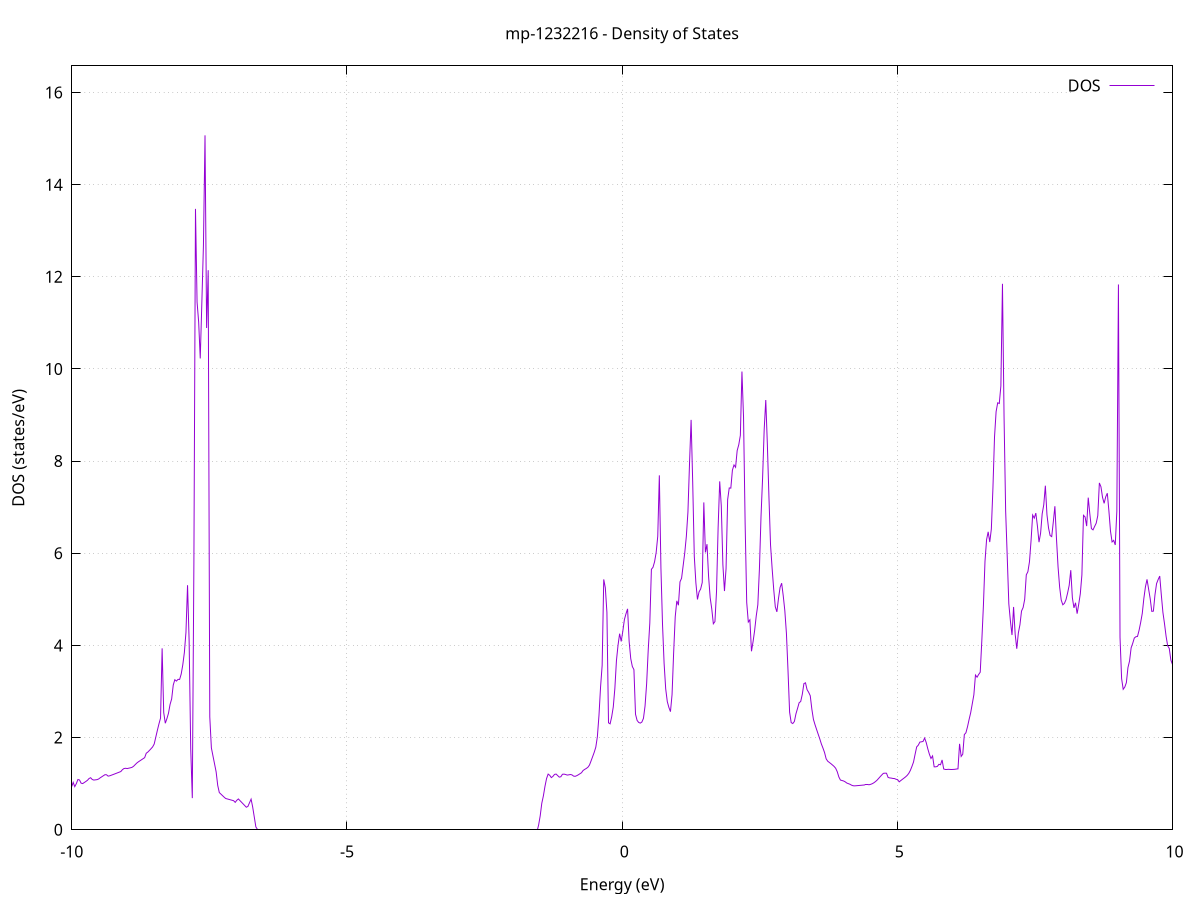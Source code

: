 set title 'mp-1232216 - Density of States'
set xlabel 'Energy (eV)'
set ylabel 'DOS (states/eV)'
set grid
set xrange [-10:10]
set yrange [0:16.577]
set xzeroaxis lt -1
set terminal png size 800,600
set output 'mp-1232216_dos_gnuplot.png'
plot '-' using 1:2 with lines title 'DOS'
-37.799900 0.000000
-37.771100 0.000000
-37.742200 0.000000
-37.713300 0.000000
-37.684500 0.000000
-37.655600 0.000000
-37.626700 0.000000
-37.597900 0.000000
-37.569000 0.000000
-37.540200 0.000000
-37.511300 0.000000
-37.482400 0.000000
-37.453600 0.000000
-37.424700 0.000000
-37.395800 0.000000
-37.367000 0.000000
-37.338100 0.000000
-37.309200 0.000000
-37.280400 0.000000
-37.251500 0.000000
-37.222700 0.000000
-37.193800 0.000000
-37.164900 0.000000
-37.136100 0.000000
-37.107200 0.000000
-37.078300 0.000000
-37.049500 0.000000
-37.020600 0.000000
-36.991700 0.000000
-36.962900 0.000000
-36.934000 0.000000
-36.905100 0.000000
-36.876300 0.000000
-36.847400 0.000000
-36.818600 0.000000
-36.789700 0.000000
-36.760800 0.000000
-36.732000 0.000000
-36.703100 0.000000
-36.674200 0.000000
-36.645400 0.000000
-36.616500 0.000000
-36.587600 0.000000
-36.558800 0.000000
-36.529900 0.000000
-36.501100 0.000000
-36.472200 0.000000
-36.443300 0.000000
-36.414500 0.000000
-36.385600 0.000000
-36.356700 0.000000
-36.327900 0.000000
-36.299000 0.000000
-36.270100 0.000000
-36.241300 0.000000
-36.212400 0.000000
-36.183500 0.000000
-36.154700 0.000000
-36.125800 0.000000
-36.097000 0.000000
-36.068100 0.000000
-36.039200 0.000000
-36.010400 0.000000
-35.981500 0.000000
-35.952600 0.000000
-35.923800 0.000000
-35.894900 0.000000
-35.866000 0.000000
-35.837200 0.000000
-35.808300 0.000000
-35.779400 0.000000
-35.750600 0.000000
-35.721700 0.000000
-35.692900 0.000000
-35.664000 0.000000
-35.635100 0.000000
-35.606300 0.000000
-35.577400 0.000000
-35.548500 0.000000
-35.519700 0.000000
-35.490800 0.000000
-35.461900 0.000000
-35.433100 0.000000
-35.404200 0.000000
-35.375400 0.000000
-35.346500 0.000000
-35.317600 0.000000
-35.288800 0.000000
-35.259900 0.000000
-35.231000 0.000000
-35.202200 0.000000
-35.173300 169.373000
-35.144400 0.000000
-35.115600 0.000000
-35.086700 0.000000
-35.057800 0.000000
-35.029000 0.000000
-35.000100 0.000000
-34.971300 0.000000
-34.942400 0.000000
-34.913500 0.000000
-34.884700 0.000000
-34.855800 0.000000
-34.826900 0.000000
-34.798100 0.000000
-34.769200 0.000000
-34.740300 0.000000
-34.711500 0.000000
-34.682600 0.000000
-34.653800 0.000000
-34.624900 0.000000
-34.596000 0.000000
-34.567200 0.000000
-34.538300 0.000000
-34.509400 0.000000
-34.480600 0.000000
-34.451700 0.000000
-34.422800 0.000000
-34.394000 0.000000
-34.365100 0.000000
-34.336200 0.000000
-34.307400 0.000000
-34.278500 0.000000
-34.249700 0.000000
-34.220800 0.000000
-34.191900 0.000000
-34.163100 0.000000
-34.134200 0.000000
-34.105300 0.000000
-34.076500 0.000000
-34.047600 0.000000
-34.018700 0.000000
-33.989900 0.000000
-33.961000 0.000000
-33.932200 0.000000
-33.903300 0.000000
-33.874400 0.000000
-33.845600 0.000000
-33.816700 0.000000
-33.787800 0.000000
-33.759000 0.000000
-33.730100 0.000000
-33.701200 0.000000
-33.672400 0.000000
-33.643500 0.000000
-33.614600 0.000000
-33.585800 0.000000
-33.556900 0.000000
-33.528100 0.000000
-33.499200 0.000000
-33.470300 0.000000
-33.441500 0.000000
-33.412600 0.000000
-33.383700 0.000000
-33.354900 0.000000
-33.326000 0.000000
-33.297100 0.000000
-33.268300 0.000000
-33.239400 0.000000
-33.210500 0.000000
-33.181700 0.000000
-33.152800 0.000000
-33.124000 0.000000
-33.095100 0.000000
-33.066200 0.000000
-33.037400 0.000000
-33.008500 0.000000
-32.979600 0.000000
-32.950800 0.000000
-32.921900 0.000000
-32.893000 0.000000
-32.864200 0.000000
-32.835300 0.000000
-32.806500 0.000000
-32.777600 0.000000
-32.748700 0.000000
-32.719900 0.000000
-32.691000 0.000000
-32.662100 0.000000
-32.633300 0.000000
-32.604400 0.000000
-32.575500 0.000000
-32.546700 0.000000
-32.517800 0.000000
-32.488900 0.000000
-32.460100 0.000000
-32.431200 0.000000
-32.402400 0.000000
-32.373500 0.000000
-32.344600 0.000000
-32.315800 0.000000
-32.286900 0.000000
-32.258000 0.000000
-32.229200 0.000000
-32.200300 0.000000
-32.171400 0.000000
-32.142600 0.000000
-32.113700 0.000000
-32.084900 0.000000
-32.056000 0.000000
-32.027100 0.000000
-31.998300 0.000000
-31.969400 0.000000
-31.940500 0.000000
-31.911700 0.000000
-31.882800 0.000000
-31.853900 0.000000
-31.825100 0.000000
-31.796200 0.000000
-31.767300 0.000000
-31.738500 0.000000
-31.709600 0.000000
-31.680800 0.000000
-31.651900 0.000000
-31.623000 0.000000
-31.594200 0.000000
-31.565300 0.000000
-31.536400 0.000000
-31.507600 0.000000
-31.478700 0.000000
-31.449800 0.000000
-31.421000 0.000000
-31.392100 0.000000
-31.363300 0.000000
-31.334400 0.000000
-31.305500 0.000000
-31.276700 0.000000
-31.247800 0.000000
-31.218900 0.000000
-31.190100 0.000000
-31.161200 0.000000
-31.132300 0.000000
-31.103500 0.000000
-31.074600 0.000000
-31.045700 0.000000
-31.016900 0.000000
-30.988000 0.000000
-30.959200 0.000000
-30.930300 0.000000
-30.901400 0.000000
-30.872600 0.000000
-30.843700 0.000000
-30.814800 0.000000
-30.786000 0.000000
-30.757100 0.000000
-30.728200 0.000000
-30.699400 0.000000
-30.670500 0.000000
-30.641600 0.000000
-30.612800 0.000000
-30.583900 0.000000
-30.555100 0.000000
-30.526200 0.000000
-30.497300 0.000000
-30.468500 0.000000
-30.439600 0.000000
-30.410700 0.000000
-30.381900 0.000000
-30.353000 0.000000
-30.324100 0.000000
-30.295300 0.000000
-30.266400 0.000000
-30.237600 0.000000
-30.208700 0.000000
-30.179800 0.000000
-30.151000 0.000000
-30.122100 0.000000
-30.093200 0.000000
-30.064400 0.000000
-30.035500 0.000000
-30.006600 0.000000
-29.977800 0.000000
-29.948900 0.000000
-29.920000 0.000000
-29.891200 0.000000
-29.862300 0.000000
-29.833500 0.000000
-29.804600 0.000000
-29.775700 0.000000
-29.746900 0.000000
-29.718000 0.000000
-29.689100 0.000000
-29.660300 0.000000
-29.631400 0.000000
-29.602500 0.000000
-29.573700 0.000000
-29.544800 0.000000
-29.516000 0.000000
-29.487100 0.000000
-29.458200 0.000000
-29.429400 0.000000
-29.400500 0.000000
-29.371600 0.000000
-29.342800 0.000000
-29.313900 0.000000
-29.285000 0.000000
-29.256200 0.000000
-29.227300 0.000000
-29.198400 0.000000
-29.169600 0.000000
-29.140700 0.000000
-29.111900 0.000000
-29.083000 0.000000
-29.054100 0.000000
-29.025300 0.000000
-28.996400 0.000000
-28.967500 0.000000
-28.938700 0.000000
-28.909800 0.000000
-28.880900 0.000000
-28.852100 0.000000
-28.823200 0.000000
-28.794300 0.000000
-28.765500 0.000000
-28.736600 0.000000
-28.707800 0.000000
-28.678900 0.000000
-28.650000 0.000000
-28.621200 0.000000
-28.592300 0.000000
-28.563400 0.000000
-28.534600 0.000000
-28.505700 0.000000
-28.476800 0.000000
-28.448000 0.000000
-28.419100 0.000000
-28.390300 0.000000
-28.361400 0.000000
-28.332500 0.000000
-28.303700 0.000000
-28.274800 0.000000
-28.245900 0.000000
-28.217100 0.000000
-28.188200 0.000000
-28.159300 0.000000
-28.130500 0.000000
-28.101600 0.000000
-28.072700 0.000000
-28.043900 0.000000
-28.015000 0.000000
-27.986200 0.000000
-27.957300 0.000000
-27.928400 0.000000
-27.899600 0.000000
-27.870700 0.000000
-27.841800 0.000000
-27.813000 0.000000
-27.784100 0.000000
-27.755200 0.000000
-27.726400 0.000000
-27.697500 0.000000
-27.668700 0.000000
-27.639800 0.000000
-27.610900 0.000000
-27.582100 0.000000
-27.553200 0.000000
-27.524300 0.000000
-27.495500 0.000000
-27.466600 0.000000
-27.437700 0.000000
-27.408900 0.000000
-27.380000 0.000000
-27.351100 0.000000
-27.322300 0.000000
-27.293400 0.000000
-27.264600 0.000000
-27.235700 0.000000
-27.206800 0.000000
-27.178000 0.000000
-27.149100 0.000000
-27.120200 0.000000
-27.091400 0.000000
-27.062500 0.000000
-27.033600 0.000000
-27.004800 0.000000
-26.975900 0.000000
-26.947100 0.000000
-26.918200 0.000000
-26.889300 0.000000
-26.860500 0.000000
-26.831600 0.000000
-26.802700 0.000000
-26.773900 0.000000
-26.745000 0.000000
-26.716100 0.000000
-26.687300 0.000000
-26.658400 0.000000
-26.629500 0.000000
-26.600700 0.000000
-26.571800 0.000000
-26.543000 0.000000
-26.514100 0.000000
-26.485200 0.000000
-26.456400 0.000000
-26.427500 0.000000
-26.398600 0.000000
-26.369800 0.000000
-26.340900 0.000000
-26.312000 0.000000
-26.283200 0.000000
-26.254300 0.000000
-26.225400 0.000000
-26.196600 0.000000
-26.167700 0.000000
-26.138900 0.000000
-26.110000 0.000000
-26.081100 0.000000
-26.052300 0.000000
-26.023400 0.000000
-25.994500 0.000000
-25.965700 0.000000
-25.936800 0.000000
-25.907900 0.000000
-25.879100 0.000000
-25.850200 0.000000
-25.821400 0.000000
-25.792500 0.000000
-25.763600 0.000000
-25.734800 0.000000
-25.705900 0.000000
-25.677000 0.000000
-25.648200 0.000000
-25.619300 0.000000
-25.590400 0.000000
-25.561600 0.000000
-25.532700 0.000000
-25.503800 0.000000
-25.475000 0.000000
-25.446100 0.000000
-25.417300 0.000000
-25.388400 0.000000
-25.359500 0.000000
-25.330700 0.000000
-25.301800 0.000000
-25.272900 0.000000
-25.244100 0.000000
-25.215200 0.000000
-25.186300 0.000000
-25.157500 0.000000
-25.128600 0.000000
-25.099800 0.000000
-25.070900 0.000000
-25.042000 0.000000
-25.013200 0.000000
-24.984300 0.000000
-24.955400 0.000000
-24.926600 0.000000
-24.897700 0.000000
-24.868800 0.000000
-24.840000 0.000000
-24.811100 0.000000
-24.782200 0.000000
-24.753400 0.000000
-24.724500 0.000000
-24.695700 0.000000
-24.666800 0.000000
-24.637900 0.000000
-24.609100 0.000000
-24.580200 0.000000
-24.551300 0.000000
-24.522500 0.000000
-24.493600 0.000000
-24.464700 0.000000
-24.435900 0.000000
-24.407000 0.000000
-24.378200 0.000000
-24.349300 0.000000
-24.320400 0.000000
-24.291600 0.000000
-24.262700 0.000000
-24.233800 0.000000
-24.205000 0.000000
-24.176100 0.000000
-24.147200 0.000000
-24.118400 0.000000
-24.089500 0.000000
-24.060600 0.000000
-24.031800 0.000000
-24.002900 0.000000
-23.974100 0.000000
-23.945200 0.000000
-23.916300 0.000000
-23.887500 0.000000
-23.858600 0.000000
-23.829700 0.000000
-23.800900 0.000000
-23.772000 0.000000
-23.743100 0.000000
-23.714300 0.000000
-23.685400 0.000000
-23.656500 0.000000
-23.627700 0.000000
-23.598800 0.000000
-23.570000 0.000000
-23.541100 0.000000
-23.512200 0.000000
-23.483400 0.000000
-23.454500 0.000000
-23.425600 0.000000
-23.396800 0.000000
-23.367900 0.000000
-23.339000 0.000000
-23.310200 0.000000
-23.281300 0.000000
-23.252500 0.000000
-23.223600 0.000000
-23.194700 0.000000
-23.165900 0.000000
-23.137000 0.000000
-23.108100 0.000000
-23.079300 0.000000
-23.050400 0.000000
-23.021500 0.000000
-22.992700 0.000000
-22.963800 0.000000
-22.934900 0.000000
-22.906100 0.000000
-22.877200 0.000000
-22.848400 0.000000
-22.819500 0.000000
-22.790600 0.000000
-22.761800 0.000000
-22.732900 0.000000
-22.704000 0.000000
-22.675200 0.000000
-22.646300 0.000000
-22.617400 0.000000
-22.588600 0.000000
-22.559700 0.000000
-22.530900 0.000000
-22.502000 0.000000
-22.473100 0.000000
-22.444300 0.000000
-22.415400 0.000000
-22.386500 0.000000
-22.357700 0.000000
-22.328800 0.000000
-22.299900 0.000000
-22.271100 0.000000
-22.242200 0.000000
-22.213300 0.000000
-22.184500 0.000000
-22.155600 0.000000
-22.126800 0.000000
-22.097900 0.000000
-22.069000 0.000000
-22.040200 0.000000
-22.011300 0.000000
-21.982400 0.000000
-21.953600 0.000000
-21.924700 0.000000
-21.895800 0.000000
-21.867000 0.000000
-21.838100 0.000000
-21.809300 0.000000
-21.780400 0.000000
-21.751500 0.000000
-21.722700 0.000000
-21.693800 0.000000
-21.664900 0.000000
-21.636100 0.000000
-21.607200 0.000000
-21.578300 0.000000
-21.549500 0.000000
-21.520600 0.000000
-21.491700 0.000000
-21.462900 0.000000
-21.434000 0.000000
-21.405200 0.000000
-21.376300 0.000000
-21.347400 0.000000
-21.318600 0.000000
-21.289700 0.000000
-21.260800 0.000000
-21.232000 0.000000
-21.203100 0.000000
-21.174200 0.000000
-21.145400 0.000000
-21.116500 0.000000
-21.087600 0.000000
-21.058800 0.000000
-21.029900 0.000000
-21.001100 0.000000
-20.972200 0.000000
-20.943300 0.000000
-20.914500 0.000000
-20.885600 0.000000
-20.856700 0.000000
-20.827900 0.000000
-20.799000 0.000000
-20.770100 0.000000
-20.741300 0.000000
-20.712400 0.000000
-20.683600 0.000000
-20.654700 0.000000
-20.625800 0.000000
-20.597000 0.000000
-20.568100 0.000000
-20.539200 0.000000
-20.510400 0.000000
-20.481500 0.000000
-20.452600 0.000000
-20.423800 0.000000
-20.394900 0.000000
-20.366000 0.000000
-20.337200 0.000000
-20.308300 0.000000
-20.279500 0.000000
-20.250600 0.000000
-20.221700 0.000000
-20.192900 0.000000
-20.164000 0.000000
-20.135100 0.000000
-20.106300 0.000000
-20.077400 0.000000
-20.048500 0.000000
-20.019700 0.000000
-19.990800 0.000000
-19.962000 0.000000
-19.933100 0.000000
-19.904200 0.000000
-19.875400 0.000000
-19.846500 0.000000
-19.817600 0.000000
-19.788800 0.000000
-19.759900 0.000000
-19.731000 0.000000
-19.702200 0.000000
-19.673300 0.000000
-19.644400 0.000000
-19.615600 0.000000
-19.586700 0.000000
-19.557900 0.000000
-19.529000 0.000000
-19.500100 0.000000
-19.471300 0.000000
-19.442400 0.000000
-19.413500 0.000000
-19.384700 0.000000
-19.355800 0.000000
-19.326900 0.000000
-19.298100 0.000000
-19.269200 0.000000
-19.240300 0.000000
-19.211500 0.000000
-19.182600 0.000000
-19.153800 0.000000
-19.124900 0.000000
-19.096000 0.000000
-19.067200 0.000000
-19.038300 0.000000
-19.009400 0.000000
-18.980600 0.000000
-18.951700 0.000000
-18.922800 0.000000
-18.894000 0.000000
-18.865100 0.000000
-18.836300 0.000000
-18.807400 0.000000
-18.778500 0.000000
-18.749700 0.000000
-18.720800 0.000000
-18.691900 0.000000
-18.663100 0.000000
-18.634200 0.000000
-18.605300 0.000000
-18.576500 0.000000
-18.547600 0.000000
-18.518700 0.000000
-18.489900 0.000000
-18.461000 0.000000
-18.432200 0.000000
-18.403300 0.000000
-18.374400 0.000000
-18.345600 0.000000
-18.316700 0.000000
-18.287800 0.000000
-18.259000 0.000000
-18.230100 0.000000
-18.201200 0.000000
-18.172400 0.000000
-18.143500 0.000000
-18.114700 0.000000
-18.085800 0.000000
-18.056900 0.000000
-18.028100 0.000000
-17.999200 0.000000
-17.970300 0.000000
-17.941500 0.000000
-17.912600 0.000000
-17.883700 0.000000
-17.854900 0.000000
-17.826000 0.000000
-17.797100 0.000000
-17.768300 0.000000
-17.739400 0.000000
-17.710600 0.000000
-17.681700 0.000000
-17.652800 0.000000
-17.624000 0.000000
-17.595100 0.000000
-17.566200 0.000000
-17.537400 0.000000
-17.508500 0.000000
-17.479600 0.000000
-17.450800 0.000000
-17.421900 0.000000
-17.393100 0.000000
-17.364200 0.000000
-17.335300 0.000000
-17.306500 0.000000
-17.277600 0.000000
-17.248700 0.000000
-17.219900 0.000000
-17.191000 0.000000
-17.162100 0.000000
-17.133300 0.000000
-17.104400 0.000000
-17.075500 0.000000
-17.046700 0.000000
-17.017800 0.000000
-16.989000 0.000000
-16.960100 0.000000
-16.931200 0.000000
-16.902400 0.000000
-16.873500 0.000000
-16.844600 0.000000
-16.815800 0.000000
-16.786900 0.000000
-16.758000 0.000000
-16.729200 0.000000
-16.700300 0.000000
-16.671400 0.000000
-16.642600 0.000000
-16.613700 0.000000
-16.584900 0.000000
-16.556000 0.000000
-16.527100 0.000000
-16.498300 0.000000
-16.469400 0.000000
-16.440500 0.000000
-16.411700 0.000000
-16.382800 0.000000
-16.353900 0.000000
-16.325100 0.000000
-16.296200 0.000000
-16.267400 0.000000
-16.238500 0.000000
-16.209600 0.000000
-16.180800 0.000000
-16.151900 0.000000
-16.123000 0.000000
-16.094200 0.000000
-16.065300 0.000000
-16.036400 0.000000
-16.007600 0.000000
-15.978700 0.000000
-15.949800 0.000000
-15.921000 0.000000
-15.892100 0.000000
-15.863300 0.000000
-15.834400 0.000000
-15.805500 0.000000
-15.776700 0.000000
-15.747800 0.000000
-15.718900 23.474800
-15.690100 28.315000
-15.661200 47.175300
-15.632300 34.388800
-15.603500 33.326300
-15.574600 55.111500
-15.545800 101.291400
-15.516900 35.350000
-15.488000 53.004400
-15.459200 0.000000
-15.430300 0.000000
-15.401400 0.000000
-15.372600 0.000000
-15.343700 0.000000
-15.314800 0.000000
-15.286000 0.000000
-15.257100 0.000000
-15.228200 0.000000
-15.199400 0.000000
-15.170500 0.000000
-15.141700 0.000000
-15.112800 0.000000
-15.083900 0.000000
-15.055100 0.000000
-15.026200 0.000000
-14.997300 0.000000
-14.968500 0.000000
-14.939600 0.000000
-14.910700 0.000000
-14.881900 0.000000
-14.853000 0.000000
-14.824200 0.000000
-14.795300 0.000000
-14.766400 0.000000
-14.737600 0.000000
-14.708700 0.000000
-14.679800 0.000000
-14.651000 0.000000
-14.622100 0.000000
-14.593200 0.000000
-14.564400 0.000000
-14.535500 0.000000
-14.506600 0.000000
-14.477800 0.000000
-14.448900 0.000000
-14.420100 0.000000
-14.391200 0.000000
-14.362300 0.000000
-14.333500 0.000000
-14.304600 0.000000
-14.275700 0.000000
-14.246900 0.000000
-14.218000 0.000000
-14.189100 0.000000
-14.160300 0.000000
-14.131400 0.000000
-14.102500 0.000000
-14.073700 0.000000
-14.044800 0.000000
-14.016000 0.000000
-13.987100 0.000000
-13.958200 0.000000
-13.929400 0.000000
-13.900500 0.000000
-13.871600 0.000000
-13.842800 0.000000
-13.813900 0.000000
-13.785000 0.000000
-13.756200 0.000000
-13.727300 0.000000
-13.698500 0.000000
-13.669600 0.000000
-13.640700 0.000000
-13.611900 0.000000
-13.583000 0.000000
-13.554100 0.000000
-13.525300 0.000000
-13.496400 0.000000
-13.467500 0.000000
-13.438700 0.000000
-13.409800 0.000000
-13.380900 0.000000
-13.352100 0.000000
-13.323200 0.000000
-13.294400 0.000000
-13.265500 0.000000
-13.236600 0.000000
-13.207800 0.000000
-13.178900 0.000000
-13.150000 0.000000
-13.121200 0.000000
-13.092300 0.000000
-13.063400 0.000000
-13.034600 0.000000
-13.005700 0.000000
-12.976900 0.000000
-12.948000 0.000000
-12.919100 0.000000
-12.890300 0.000000
-12.861400 0.000000
-12.832500 0.000000
-12.803700 0.000000
-12.774800 0.000000
-12.745900 0.000000
-12.717100 0.000000
-12.688200 0.000000
-12.659300 0.000000
-12.630500 0.000000
-12.601600 0.000000
-12.572800 0.000000
-12.543900 0.000000
-12.515000 0.000000
-12.486200 0.000000
-12.457300 0.000000
-12.428400 0.000000
-12.399600 0.000000
-12.370700 0.000000
-12.341800 0.000000
-12.313000 0.000000
-12.284100 0.000000
-12.255300 0.000000
-12.226400 0.000000
-12.197500 0.000000
-12.168700 0.000000
-12.139800 0.000000
-12.110900 0.000000
-12.082100 0.000000
-12.053200 0.000000
-12.024300 0.000000
-11.995500 0.000000
-11.966600 0.000000
-11.937700 0.000000
-11.908900 0.000000
-11.880000 0.000000
-11.851200 0.000000
-11.822300 0.000000
-11.793400 0.000000
-11.764600 0.000000
-11.735700 0.000000
-11.706800 0.000000
-11.678000 0.000000
-11.649100 0.000000
-11.620200 0.000000
-11.591400 0.000000
-11.562500 0.000000
-11.533600 0.000000
-11.504800 0.000000
-11.475900 0.000000
-11.447100 0.000000
-11.418200 0.000000
-11.389300 0.000000
-11.360500 0.000000
-11.331600 0.000000
-11.302700 0.000000
-11.273900 0.000000
-11.245000 0.000000
-11.216100 0.000000
-11.187300 0.000000
-11.158400 0.000000
-11.129600 0.000000
-11.100700 0.000000
-11.071800 0.000000
-11.043000 0.000000
-11.014100 0.000000
-10.985200 0.000000
-10.956400 0.000000
-10.927500 0.000000
-10.898600 0.000000
-10.869800 0.000000
-10.840900 0.000000
-10.812000 0.000000
-10.783200 0.000000
-10.754300 0.000000
-10.725500 0.000000
-10.696600 0.000000
-10.667700 0.000000
-10.638900 0.000000
-10.610000 0.000000
-10.581100 0.000000
-10.552300 0.000000
-10.523400 0.000000
-10.494500 0.000000
-10.465700 0.000000
-10.436800 0.000000
-10.408000 0.000000
-10.379100 0.000000
-10.350200 0.000000
-10.321400 0.000000
-10.292500 0.000000
-10.263600 0.000000
-10.234800 0.000000
-10.205900 0.000000
-10.177000 0.000000
-10.148200 0.000000
-10.119300 0.000000
-10.090400 0.000000
-10.061600 0.093100
-10.032700 0.506500
-10.003900 0.926300
-9.975000 1.029300
-9.946100 0.936200
-9.917300 1.001800
-9.888400 1.091200
-9.859500 1.080400
-9.830700 1.010800
-9.801800 1.002600
-9.772900 1.025600
-9.744100 1.048600
-9.715200 1.074200
-9.686300 1.112800
-9.657500 1.129500
-9.628600 1.091300
-9.599800 1.078700
-9.570900 1.083300
-9.542000 1.087800
-9.513200 1.101500
-9.484300 1.127400
-9.455400 1.149900
-9.426600 1.172500
-9.397700 1.195100
-9.368800 1.193900
-9.340000 1.164000
-9.311100 1.171200
-9.282300 1.184000
-9.253400 1.196800
-9.224500 1.210000
-9.195700 1.223400
-9.166800 1.236800
-9.137900 1.250200
-9.109100 1.263600
-9.080200 1.304400
-9.051300 1.329200
-9.022500 1.334600
-8.993600 1.328600
-8.964700 1.336500
-8.935900 1.344400
-8.907000 1.354100
-8.878200 1.377200
-8.849300 1.411800
-8.820400 1.446500
-8.791600 1.473300
-8.762700 1.496200
-8.733800 1.519100
-8.705000 1.542000
-8.676100 1.564900
-8.647200 1.661000
-8.618400 1.686200
-8.589500 1.721800
-8.560700 1.758600
-8.531800 1.797400
-8.502900 1.859800
-8.474100 2.008500
-8.445200 2.157000
-8.416300 2.297600
-8.387500 2.423100
-8.358600 3.936700
-8.329700 2.543300
-8.300900 2.311700
-8.272000 2.410700
-8.243100 2.529300
-8.214300 2.719900
-8.185400 2.839600
-8.156600 3.139700
-8.127700 3.256000
-8.098800 3.227100
-8.070000 3.263800
-8.041100 3.262200
-8.012200 3.379100
-7.983400 3.578000
-7.954500 3.845700
-7.925600 4.283900
-7.896800 5.306900
-7.867900 4.095900
-7.839100 1.764600
-7.810200 0.686600
-7.781300 5.807200
-7.752500 13.473500
-7.723600 11.450500
-7.694700 11.016300
-7.665900 10.228000
-7.637000 11.435300
-7.608100 12.675800
-7.579300 15.069600
-7.550400 10.889600
-7.521500 12.142500
-7.492700 2.451000
-7.463800 1.777400
-7.435000 1.603600
-7.406100 1.429900
-7.377200 1.256000
-7.348400 0.963200
-7.319500 0.807300
-7.290600 0.774400
-7.261800 0.741500
-7.232900 0.708600
-7.204000 0.678800
-7.175200 0.669300
-7.146300 0.659800
-7.117400 0.650300
-7.088600 0.640700
-7.059700 0.631200
-7.030900 0.594900
-7.002000 0.639500
-6.973100 0.668800
-6.944300 0.633000
-6.915400 0.597100
-6.886500 0.561300
-6.857700 0.525400
-6.828800 0.489500
-6.799900 0.507200
-6.771100 0.586000
-6.742200 0.664800
-6.713400 0.494900
-6.684500 0.278900
-6.655600 0.062900
-6.626800 0.000000
-6.597900 0.000000
-6.569000 0.000000
-6.540200 0.000000
-6.511300 0.000000
-6.482400 0.000000
-6.453600 0.000000
-6.424700 0.000000
-6.395800 0.000000
-6.367000 0.000000
-6.338100 0.000000
-6.309300 0.000000
-6.280400 0.000000
-6.251500 0.000000
-6.222700 0.000000
-6.193800 0.000000
-6.164900 0.000000
-6.136100 0.000000
-6.107200 0.000000
-6.078300 0.000000
-6.049500 0.000000
-6.020600 0.000000
-5.991800 0.000000
-5.962900 0.000000
-5.934000 0.000000
-5.905200 0.000000
-5.876300 0.000000
-5.847400 0.000000
-5.818600 0.000000
-5.789700 0.000000
-5.760800 0.000000
-5.732000 0.000000
-5.703100 0.000000
-5.674200 0.000000
-5.645400 0.000000
-5.616500 0.000000
-5.587700 0.000000
-5.558800 0.000000
-5.529900 0.000000
-5.501100 0.000000
-5.472200 0.000000
-5.443300 0.000000
-5.414500 0.000000
-5.385600 0.000000
-5.356700 0.000000
-5.327900 0.000000
-5.299000 0.000000
-5.270200 0.000000
-5.241300 0.000000
-5.212400 0.000000
-5.183600 0.000000
-5.154700 0.000000
-5.125800 0.000000
-5.097000 0.000000
-5.068100 0.000000
-5.039200 0.000000
-5.010400 0.000000
-4.981500 0.000000
-4.952600 0.000000
-4.923800 0.000000
-4.894900 0.000000
-4.866100 0.000000
-4.837200 0.000000
-4.808300 0.000000
-4.779500 0.000000
-4.750600 0.000000
-4.721700 0.000000
-4.692900 0.000000
-4.664000 0.000000
-4.635100 0.000000
-4.606300 0.000000
-4.577400 0.000000
-4.548500 0.000000
-4.519700 0.000000
-4.490800 0.000000
-4.462000 0.000000
-4.433100 0.000000
-4.404200 0.000000
-4.375400 0.000000
-4.346500 0.000000
-4.317600 0.000000
-4.288800 0.000000
-4.259900 0.000000
-4.231000 0.000000
-4.202200 0.000000
-4.173300 0.000000
-4.144500 0.000000
-4.115600 0.000000
-4.086700 0.000000
-4.057900 0.000000
-4.029000 0.000000
-4.000100 0.000000
-3.971300 0.000000
-3.942400 0.000000
-3.913500 0.000000
-3.884700 0.000000
-3.855800 0.000000
-3.826900 0.000000
-3.798100 0.000000
-3.769200 0.000000
-3.740400 0.000000
-3.711500 0.000000
-3.682600 0.000000
-3.653800 0.000000
-3.624900 0.000000
-3.596000 0.000000
-3.567200 0.000000
-3.538300 0.000000
-3.509400 0.000000
-3.480600 0.000000
-3.451700 0.000000
-3.422900 0.000000
-3.394000 0.000000
-3.365100 0.000000
-3.336300 0.000000
-3.307400 0.000000
-3.278500 0.000000
-3.249700 0.000000
-3.220800 0.000000
-3.191900 0.000000
-3.163100 0.000000
-3.134200 0.000000
-3.105300 0.000000
-3.076500 0.000000
-3.047600 0.000000
-3.018800 0.000000
-2.989900 0.000000
-2.961000 0.000000
-2.932200 0.000000
-2.903300 0.000000
-2.874400 0.000000
-2.845600 0.000000
-2.816700 0.000000
-2.787800 0.000000
-2.759000 0.000000
-2.730100 0.000000
-2.701300 0.000000
-2.672400 0.000000
-2.643500 0.000000
-2.614700 0.000000
-2.585800 0.000000
-2.556900 0.000000
-2.528100 0.000000
-2.499200 0.000000
-2.470300 0.000000
-2.441500 0.000000
-2.412600 0.000000
-2.383700 0.000000
-2.354900 0.000000
-2.326000 0.000000
-2.297200 0.000000
-2.268300 0.000000
-2.239400 0.000000
-2.210600 0.000000
-2.181700 0.000000
-2.152800 0.000000
-2.124000 0.000000
-2.095100 0.000000
-2.066200 0.000000
-2.037400 0.000000
-2.008500 0.000000
-1.979600 0.000000
-1.950800 0.000000
-1.921900 0.000000
-1.893100 0.000000
-1.864200 0.000000
-1.835300 0.000000
-1.806500 0.000000
-1.777600 0.000000
-1.748700 0.000000
-1.719900 0.000000
-1.691000 0.000000
-1.662100 0.000000
-1.633300 0.000000
-1.604400 0.000000
-1.575600 0.000000
-1.546700 0.000000
-1.517800 0.102200
-1.489000 0.301200
-1.460100 0.574800
-1.431200 0.735000
-1.402400 0.940800
-1.373500 1.111500
-1.344600 1.208700
-1.315800 1.181900
-1.286900 1.132000
-1.258000 1.158100
-1.229200 1.201600
-1.200300 1.209200
-1.171500 1.176100
-1.142600 1.142500
-1.113700 1.151200
-1.084900 1.204300
-1.056000 1.207700
-1.027100 1.199400
-0.998300 1.187100
-0.969400 1.192200
-0.940500 1.199400
-0.911700 1.191500
-0.882800 1.164900
-0.854000 1.159800
-0.825100 1.173600
-0.796200 1.193000
-0.767400 1.215300
-0.738500 1.237800
-0.709600 1.286300
-0.680800 1.310100
-0.651900 1.330400
-0.623000 1.356000
-0.594200 1.402800
-0.565300 1.493000
-0.536400 1.586300
-0.507600 1.680600
-0.478700 1.792500
-0.449900 2.021000
-0.421000 2.484300
-0.392100 3.101000
-0.363300 3.566700
-0.334400 5.433400
-0.305500 5.250900
-0.276700 4.716200
-0.247800 2.321200
-0.218900 2.299000
-0.190100 2.450700
-0.161200 2.665000
-0.132400 3.066800
-0.103500 3.673200
-0.074600 4.006800
-0.045800 4.255500
-0.016900 4.087100
0.012000 4.308000
0.040800 4.561200
0.069700 4.686800
0.098600 4.794300
0.127400 4.081400
0.156300 3.713500
0.185200 3.543300
0.214000 3.475200
0.242900 2.507100
0.271700 2.373300
0.300600 2.329000
0.329500 2.314800
0.358300 2.337000
0.387200 2.417900
0.416100 2.686800
0.444900 3.168200
0.473800 3.899500
0.502700 4.488700
0.531500 5.652100
0.560400 5.695400
0.589300 5.816100
0.618100 6.017000
0.647000 6.368500
0.675800 7.690800
0.704700 5.680300
0.733600 4.454800
0.762400 3.610900
0.791300 3.058700
0.820200 2.782400
0.849000 2.656400
0.877900 2.563400
0.906800 2.933400
0.935600 3.841100
0.964500 4.622700
0.993300 4.967900
1.022200 4.872700
1.051100 5.380100
1.079900 5.458300
1.108800 5.733800
1.137700 6.010200
1.166500 6.367000
1.195400 6.893600
1.224300 7.947900
1.253100 8.895400
1.282000 7.539800
1.310900 5.936300
1.339700 5.358700
1.368600 4.998300
1.397400 5.162300
1.426300 5.224800
1.455200 5.364900
1.484000 7.103200
1.512900 6.019600
1.541800 6.197500
1.570600 5.498100
1.599500 5.036200
1.628400 4.793400
1.657200 4.470500
1.686100 4.517300
1.714900 5.172600
1.743800 6.552500
1.772700 7.560300
1.801500 7.026900
1.830400 5.753000
1.859300 5.180400
1.888100 5.666200
1.917000 7.164000
1.945900 7.417800
1.974700 7.414100
2.003600 7.804300
2.032500 7.916700
2.061300 7.866300
2.090200 8.229600
2.119000 8.355300
2.147900 8.559100
2.176800 9.944200
2.205600 8.955200
2.234500 6.655500
2.263400 4.933100
2.292200 4.508500
2.321100 4.555700
2.350000 3.873500
2.378800 4.080200
2.407700 4.327700
2.436600 4.639900
2.465400 4.882500
2.494300 5.659600
2.523100 6.791000
2.552000 7.633400
2.580900 8.684600
2.609700 9.326400
2.638600 8.361000
2.667500 7.215200
2.696300 6.180000
2.725200 5.671100
2.754100 5.215700
2.782900 4.837300
2.811800 4.728500
2.840600 5.018000
2.869500 5.258000
2.898400 5.351300
2.927200 5.077400
2.956100 4.753900
2.985000 4.260600
3.013800 3.451300
3.042700 2.552500
3.071600 2.325400
3.100400 2.305100
3.129300 2.349700
3.158200 2.516300
3.187000 2.633600
3.215900 2.757100
3.244700 2.783700
3.273600 2.940400
3.302500 3.171900
3.331300 3.189300
3.360200 3.040200
3.389100 2.982500
3.417900 2.909900
3.446800 2.618600
3.475700 2.395300
3.504500 2.279900
3.533400 2.175600
3.562200 2.073500
3.591100 1.972200
3.620000 1.862000
3.648800 1.773300
3.677700 1.676200
3.706600 1.540700
3.735400 1.487900
3.764300 1.461400
3.793200 1.434600
3.822000 1.405800
3.850900 1.374900
3.879800 1.334800
3.908600 1.259400
3.937500 1.146500
3.966300 1.078800
3.995200 1.069000
4.024100 1.058700
4.052900 1.040300
4.081800 1.014400
4.110700 1.000900
4.139500 0.987800
4.168400 0.967900
4.197300 0.955300
4.226100 0.953300
4.255000 0.956100
4.283800 0.959100
4.312700 0.962300
4.341600 0.965500
4.370400 0.968800
4.399300 0.971600
4.428200 0.973000
4.457000 0.973100
4.485900 0.977100
4.514800 0.985700
4.543600 0.999300
4.572500 1.018700
4.601400 1.044400
4.630200 1.074400
4.659100 1.112600
4.687900 1.151600
4.716800 1.188800
4.745700 1.224100
4.774500 1.228500
4.803400 1.227000
4.832300 1.136000
4.861100 1.125300
4.890000 1.121600
4.918900 1.113700
4.947700 1.111700
4.976600 1.096100
5.005500 1.088000
5.034300 1.040200
5.063200 1.068000
5.092000 1.094700
5.120900 1.120700
5.149800 1.147900
5.178600 1.179500
5.207500 1.223100
5.236400 1.287100
5.265200 1.373300
5.294100 1.469100
5.323000 1.637900
5.351800 1.798600
5.380700 1.835300
5.409500 1.902700
5.438400 1.908800
5.467300 1.916700
5.496100 1.990800
5.525000 1.892700
5.553900 1.756800
5.582700 1.638700
5.611600 1.546900
5.640500 1.602400
5.669300 1.365200
5.698200 1.365600
5.727100 1.375000
5.755900 1.420200
5.784800 1.411200
5.813600 1.515600
5.842500 1.319500
5.871400 1.314400
5.900200 1.314400
5.929100 1.312000
5.958000 1.309000
5.986800 1.308100
6.015700 1.309700
6.044600 1.312200
6.073400 1.318000
6.102300 1.322300
6.131100 1.864900
6.160000 1.591800
6.188900 1.640500
6.217700 2.066200
6.246600 2.105400
6.275500 2.236600
6.304300 2.394300
6.333200 2.541600
6.362100 2.734800
6.390900 2.929400
6.419800 3.357600
6.448700 3.311000
6.477500 3.370000
6.506400 3.419300
6.535200 4.098800
6.564100 4.860700
6.593000 5.823800
6.621800 6.294900
6.650700 6.465200
6.679600 6.244200
6.708400 6.526100
6.737300 7.415500
6.766200 8.524800
6.795000 9.073800
6.823900 9.265700
6.852700 9.250700
6.881600 9.632200
6.910500 11.848300
6.939300 8.964700
6.968200 6.921400
6.997100 5.926000
7.025900 4.903300
7.054800 4.529900
7.083700 4.226000
7.112500 4.835100
7.141400 4.243300
7.170300 3.928100
7.199100 4.270700
7.228000 4.448900
7.256800 4.746200
7.285700 4.822500
7.314600 5.002300
7.343400 5.531800
7.372300 5.600000
7.401200 5.816100
7.430000 6.275400
7.458900 6.829600
7.487800 6.762900
7.516600 6.872200
7.545500 6.593500
7.574400 6.241200
7.603200 6.434700
7.632100 6.855900
7.660900 7.052600
7.689800 7.467000
7.718700 6.840400
7.747500 6.548800
7.776400 6.384500
7.805300 6.361900
7.834100 6.678600
7.863000 7.020800
7.891900 6.316700
7.920700 5.704600
7.949600 5.263900
7.978400 4.984400
8.007300 4.882400
8.036200 4.913500
8.065000 4.993700
8.093900 5.137300
8.122800 5.304200
8.151600 5.633300
8.180500 5.036200
8.209400 4.815800
8.238200 4.926200
8.267100 4.690000
8.296000 4.893700
8.324800 5.120600
8.353700 5.530600
8.382500 6.824100
8.411400 6.788800
8.440300 6.589800
8.469100 7.207900
8.498000 6.853100
8.526900 6.535500
8.555700 6.507900
8.584600 6.582100
8.613500 6.652800
8.642300 6.816700
8.671200 7.527000
8.700000 7.442900
8.728900 7.212800
8.757800 7.084200
8.786600 7.224800
8.815500 7.303500
8.844400 6.920200
8.873200 6.483200
8.902100 6.246000
8.931000 6.279800
8.959800 6.180500
8.988700 6.912600
9.017600 11.833800
9.046400 4.177800
9.075300 3.281000
9.104100 3.048500
9.133000 3.096400
9.161900 3.192500
9.190700 3.520300
9.219600 3.662400
9.248500 3.948300
9.277300 4.045700
9.306200 4.161300
9.335100 4.189200
9.363900 4.195100
9.392800 4.328900
9.421600 4.498600
9.450500 4.693500
9.479400 5.019000
9.508200 5.270800
9.537100 5.433700
9.566000 5.222300
9.594800 5.014400
9.623700 4.739700
9.652600 4.744200
9.681400 5.096400
9.710300 5.341400
9.739200 5.429900
9.768000 5.505400
9.796900 5.096900
9.825700 4.719300
9.854600 4.472600
9.883500 4.199400
9.912300 3.992200
9.941200 3.935300
9.970100 3.682900
9.998900 3.591200
10.027800 4.065100
10.056700 3.788900
10.085500 2.843000
10.114400 2.898100
10.143300 2.957900
10.172100 3.052900
10.201000 3.131900
10.229800 3.220000
10.258700 3.137500
10.287600 3.119200
10.316400 3.602800
10.345300 3.011500
10.374200 2.051900
10.403000 1.771200
10.431900 1.716600
10.460800 1.660900
10.489600 1.601000
10.518500 1.535700
10.547300 1.473700
10.576200 1.414900
10.605100 1.366300
10.633900 1.333900
10.662800 1.305600
10.691700 1.276100
10.720500 1.244000
10.749400 1.222300
10.778300 1.209500
10.807100 1.206000
10.836000 1.203400
10.864900 1.201800
10.893700 1.202900
10.922600 1.208200
10.951400 1.252000
10.980300 1.340700
11.009200 1.431600
11.038000 1.533100
11.066900 1.653900
11.095800 1.805600
11.124600 1.926400
11.153500 2.034400
11.182400 2.148400
11.211200 2.621100
11.240100 2.321100
11.268900 2.263500
11.297800 2.277800
11.326700 2.341400
11.355500 2.356500
11.384400 2.321300
11.413300 2.248900
11.442100 2.184300
11.471000 2.147300
11.499900 2.127200
11.528700 2.064400
11.557600 2.034600
11.586500 2.205400
11.615300 2.348100
11.644200 2.560900
11.673000 2.370900
11.701900 2.473300
11.730800 2.680600
11.759600 2.956200
11.788500 3.003300
11.817400 3.110400
11.846200 3.313600
11.875100 3.680500
11.904000 3.674900
11.932800 3.830100
11.961700 3.955800
11.990600 3.993400
12.019400 3.870700
12.048300 3.547300
12.077100 3.154200
12.106000 3.077400
12.134900 3.022900
12.163700 3.015800
12.192600 3.713500
12.221500 7.706600
12.250300 5.708000
12.279200 5.452200
12.308100 5.420400
12.336900 5.667800
12.365800 5.650300
12.394600 5.540800
12.423500 5.312300
12.452400 4.746100
12.481200 4.697500
12.510100 4.438900
12.539000 3.919200
12.567800 3.607900
12.596700 3.200000
12.625600 2.964500
12.654400 3.024600
12.683300 3.534000
12.712200 3.795800
12.741000 3.930900
12.769900 4.517300
12.798700 5.379300
12.827600 5.537900
12.856500 5.190700
12.885300 4.204900
12.914200 3.544600
12.943100 3.358600
12.971900 3.167600
13.000800 3.192900
13.029700 3.294300
13.058500 3.845600
13.087400 4.219400
13.116200 3.873000
13.145100 4.120300
13.174000 4.426500
13.202800 4.742700
13.231700 5.262600
13.260600 5.453600
13.289400 5.263000
13.318300 4.857300
13.347200 4.049000
13.376000 3.777100
13.404900 3.615800
13.433800 3.520900
13.462600 3.403900
13.491500 3.363100
13.520300 3.431300
13.549200 4.224600
13.578100 4.972500
13.606900 7.335700
13.635800 6.659600
13.664700 5.908200
13.693500 5.449300
13.722400 4.760300
13.751300 4.599200
13.780100 4.400800
13.809000 4.285700
13.837800 4.231200
13.866700 4.227000
13.895600 4.334300
13.924400 4.208900
13.953300 4.323200
13.982200 4.633300
14.011000 4.287100
14.039900 4.519300
14.068800 4.615100
14.097600 4.845500
14.126500 5.046300
14.155400 4.820400
14.184200 4.821200
14.213100 5.168900
14.241900 6.226000
14.270800 6.122100
14.299700 5.742800
14.328500 4.911100
14.357400 4.922000
14.386300 5.295300
14.415100 5.848800
14.444000 6.080100
14.472900 6.129500
14.501700 5.961000
14.530600 5.989200
14.559500 6.062200
14.588300 6.132100
14.617200 6.612400
14.646000 6.409300
14.674900 5.694600
14.703800 5.435800
14.732600 5.605100
14.761500 5.867700
14.790400 5.945400
14.819200 6.503000
14.848100 6.389600
14.877000 6.371000
14.905800 5.948100
14.934700 5.292600
14.963500 4.684100
14.992400 4.307400
15.021300 4.193900
15.050100 4.197900
15.079000 4.071900
15.107900 4.112300
15.136700 4.303800
15.165600 4.530400
15.194500 4.770100
15.223300 5.238800
15.252200 6.622400
15.281100 6.883100
15.309900 6.835500
15.338800 6.440600
15.367600 5.995800
15.396500 5.919600
15.425400 6.065000
15.454200 6.203200
15.483100 6.368200
15.512000 6.366500
15.540800 6.472600
15.569700 5.826200
15.598600 5.161800
15.627400 4.395400
15.656300 3.636100
15.685100 2.982200
15.714000 2.688400
15.742900 2.463300
15.771700 2.241300
15.800600 2.165800
15.829500 2.278500
15.858300 3.127600
15.887200 3.278900
15.916100 3.454800
15.944900 3.522200
15.973800 3.820000
16.002700 4.617400
16.031500 5.421900
16.060400 4.636500
16.089200 4.034800
16.118100 3.748800
16.147000 3.905200
16.175800 4.056300
16.204700 4.220700
16.233600 4.484800
16.262400 4.725000
16.291300 4.924900
16.320200 5.109400
16.349000 5.068600
16.377900 5.149300
16.406700 5.371000
16.435600 5.542200
16.464500 5.440800
16.493300 5.211900
16.522200 4.699000
16.551100 3.676600
16.579900 3.196200
16.608800 2.885600
16.637700 2.564000
16.666500 2.237000
16.695400 1.991600
16.724300 1.832200
16.753100 1.673800
16.782000 1.457400
16.810800 1.199700
16.839700 0.938700
16.868600 0.678700
16.897400 0.446300
16.926300 0.296800
16.955200 0.224100
16.984000 0.170100
17.012900 0.131300
17.041800 0.103500
17.070600 0.080900
17.099500 0.061100
17.128400 0.044100
17.157200 0.029900
17.186100 0.018600
17.214900 0.010000
17.243800 0.004300
17.272700 0.001100
17.301500 0.000000
17.330400 0.000000
17.359300 0.000000
17.388100 0.000000
17.417000 0.000000
17.445900 0.000000
17.474700 0.000000
17.503600 0.000000
17.532400 0.000000
17.561300 0.000000
17.590200 0.000000
17.619000 0.000000
17.647900 0.000000
17.676800 0.000000
17.705600 0.000000
17.734500 0.000000
17.763400 0.000000
17.792200 0.000000
17.821100 0.000000
17.850000 0.000000
17.878800 0.000000
17.907700 0.000000
17.936500 0.000000
17.965400 0.000000
17.994300 0.000000
18.023100 0.000000
18.052000 0.000000
18.080900 0.000000
18.109700 0.000000
18.138600 0.000000
18.167500 0.000000
18.196300 0.000000
18.225200 0.000000
18.254000 0.000000
18.282900 0.000000
18.311800 0.000000
18.340600 0.000000
18.369500 0.000000
18.398400 0.000000
18.427200 0.000000
18.456100 0.000000
18.485000 0.000000
18.513800 0.000000
18.542700 0.000000
18.571600 0.000000
18.600400 0.000000
18.629300 0.000000
18.658100 0.000000
18.687000 0.000000
18.715900 0.000000
18.744700 0.000000
18.773600 0.000000
18.802500 0.000000
18.831300 0.000000
18.860200 0.000000
18.889100 0.000000
18.917900 0.000000
18.946800 0.000000
18.975600 0.000000
19.004500 0.000000
19.033400 0.000000
19.062200 0.000000
19.091100 0.000000
19.120000 0.000000
19.148800 0.000000
19.177700 0.000000
19.206600 0.000000
19.235400 0.000000
19.264300 0.000000
19.293200 0.000000
19.322000 0.000000
19.350900 0.000000
19.379700 0.000000
19.408600 0.000000
19.437500 0.000000
19.466300 0.000000
19.495200 0.000000
19.524100 0.000000
19.552900 0.000000
19.581800 0.000000
19.610700 0.000000
19.639500 0.000000
19.668400 0.000000
19.697300 0.000000
19.726100 0.000000
19.755000 0.000000
19.783800 0.000000
19.812700 0.000000
19.841600 0.000000
19.870400 0.000000
19.899300 0.000000
19.928200 0.000000
e
